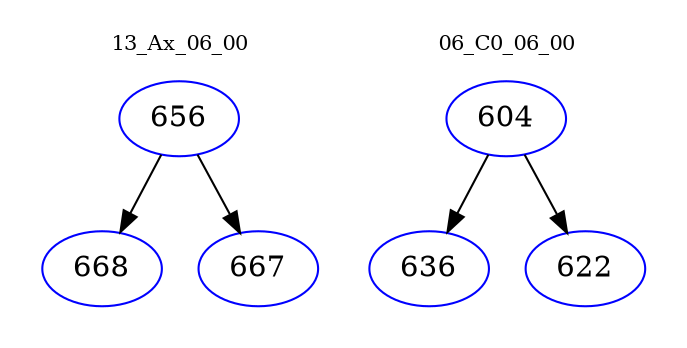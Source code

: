 digraph{
subgraph cluster_0 {
color = white
label = "13_Ax_06_00";
fontsize=10;
T0_656 [label="656", color="blue"]
T0_656 -> T0_668 [color="black"]
T0_668 [label="668", color="blue"]
T0_656 -> T0_667 [color="black"]
T0_667 [label="667", color="blue"]
}
subgraph cluster_1 {
color = white
label = "06_C0_06_00";
fontsize=10;
T1_604 [label="604", color="blue"]
T1_604 -> T1_636 [color="black"]
T1_636 [label="636", color="blue"]
T1_604 -> T1_622 [color="black"]
T1_622 [label="622", color="blue"]
}
}
